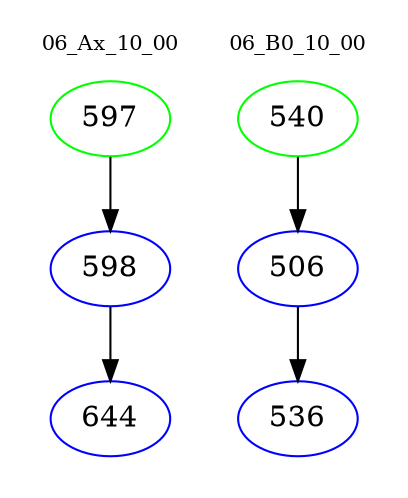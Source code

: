 digraph{
subgraph cluster_0 {
color = white
label = "06_Ax_10_00";
fontsize=10;
T0_597 [label="597", color="green"]
T0_597 -> T0_598 [color="black"]
T0_598 [label="598", color="blue"]
T0_598 -> T0_644 [color="black"]
T0_644 [label="644", color="blue"]
}
subgraph cluster_1 {
color = white
label = "06_B0_10_00";
fontsize=10;
T1_540 [label="540", color="green"]
T1_540 -> T1_506 [color="black"]
T1_506 [label="506", color="blue"]
T1_506 -> T1_536 [color="black"]
T1_536 [label="536", color="blue"]
}
}
